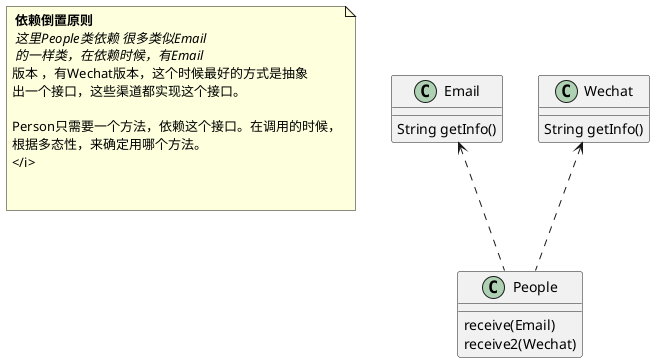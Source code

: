 @startuml
'https://plantuml.com/class-diagram
note as N
    <b> 依赖倒置原则</b>
    <i> 这里People类依赖 很多类似Email</i>
    <i> 的一样类，在依赖时候，有Email
    版本 ，有Wechat版本，这个时候最好的方式是抽象
    出一个接口，这些渠道都实现这个接口。

    Person只需要一个方法，依赖这个接口。在调用的时候，
    根据多态性，来确定用哪个方法。
    </i>


end note
class Email{
    String getInfo()
}
class Wechat{
    String getInfo()
}
class People{
    receive(Email)
    receive2(Wechat)
}

Email <.. People
Wechat <.. People
@enduml